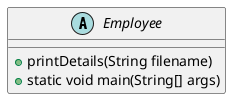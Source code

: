 @startuml
'https://plantuml.com/class-diagram

abstract class Employee {
+ printDetails(String filename)
+ static void main(String[] args)

}




@enduml